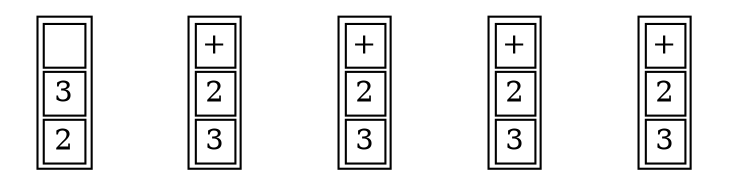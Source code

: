 digraph stack {
	rankdir=TB size=8
	node [shape=plaintext]
	p0 [label=<<table><tr><td>   </td></tr><tr><td>3</td></tr><tr><td>2</td></tr></table>>]
	p1 [label=<<table><tr><td>+</td></tr><tr><td>2</td></tr><tr><td>3</td></tr></table>>]
	p2 [label=<<table><tr><td>+</td></tr><tr><td>2</td></tr><tr><td>3</td></tr></table>>]
	p3 [label=<<table><tr><td>+</td></tr><tr><td>2</td></tr><tr><td>3</td></tr></table>>]
	p4 [label=<<table><tr><td>+</td></tr><tr><td>2</td></tr><tr><td>3</td></tr></table>>]
}
